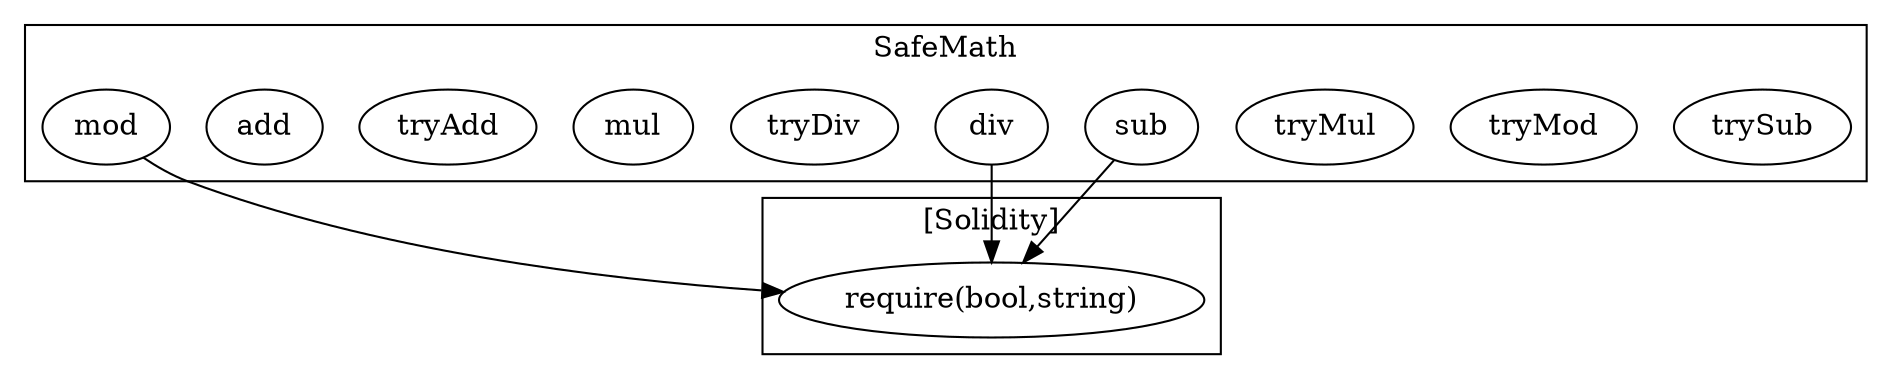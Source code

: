 strict digraph {
subgraph cluster_1024_SafeMath {
label = "SafeMath"
"1024_trySub" [label="trySub"]
"1024_tryMod" [label="tryMod"]
"1024_tryMul" [label="tryMul"]
"1024_sub" [label="sub"]
"1024_div" [label="div"]
"1024_tryDiv" [label="tryDiv"]
"1024_mul" [label="mul"]
"1024_tryAdd" [label="tryAdd"]
"1024_add" [label="add"]
"1024_mod" [label="mod"]
}subgraph cluster_solidity {
label = "[Solidity]"
"require(bool,string)" 
"1024_sub" -> "require(bool,string)"
"1024_div" -> "require(bool,string)"
"1024_mod" -> "require(bool,string)"
}
}